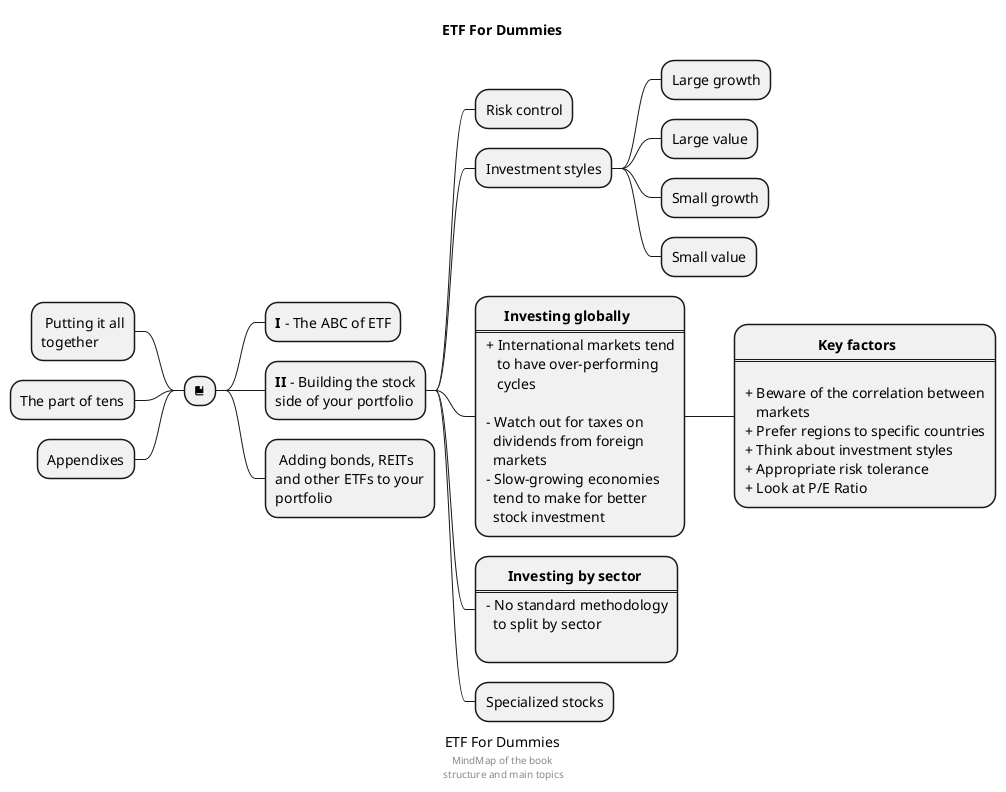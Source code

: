 @startmindmap
'https://plantuml.com/mindmap-diagram

caption ETF For Dummies
title ETF For Dummies

* <&book>
** <b>I</b> - The ABC of ETF
**:<b>II</b> - Building the stock
side of your portfolio;
*** Risk control
*** Investment styles
**** Large growth
**** Large value
**** Small growth
**** Small value
***:     <b>Investing globally</b>
====
+ International markets tend
   to have over-performing
   cycles

- Watch out for taxes on
  dividends from foreign
  markets
- Slow-growing economies
  tend to make for better
  stock investment;
****:                    <b>Key factors</b>
====

+ Beware of the correlation between
   markets
+ Prefer regions to specific countries
+ Think about investment styles
+ Appropriate risk tolerance
+ Look at P/E Ratio;
***:      <b>Investing by sector</b>
====
- No standard methodology
  to split by sector
;
*** Specialized stocks
**: Adding bonds, REITs
and other ETFs to your
portfolio;
left side
**: Putting it all
together;
** The part of tens
** Appendixes


'header
'My super header
'endheader

center footer: MindMap of the book\n structure and main topics

'legend right
'  Short
'  legend
'endlegend
@endmindmap
